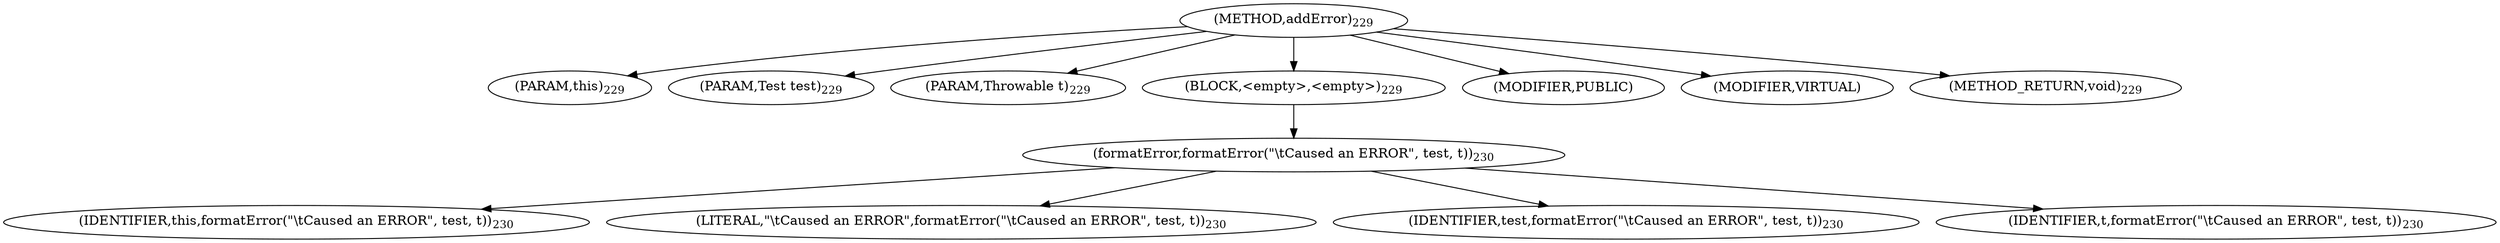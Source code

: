 digraph "addError" {  
"523" [label = <(METHOD,addError)<SUB>229</SUB>> ]
"14" [label = <(PARAM,this)<SUB>229</SUB>> ]
"524" [label = <(PARAM,Test test)<SUB>229</SUB>> ]
"525" [label = <(PARAM,Throwable t)<SUB>229</SUB>> ]
"526" [label = <(BLOCK,&lt;empty&gt;,&lt;empty&gt;)<SUB>229</SUB>> ]
"527" [label = <(formatError,formatError(&quot;\tCaused an ERROR&quot;, test, t))<SUB>230</SUB>> ]
"13" [label = <(IDENTIFIER,this,formatError(&quot;\tCaused an ERROR&quot;, test, t))<SUB>230</SUB>> ]
"528" [label = <(LITERAL,&quot;\tCaused an ERROR&quot;,formatError(&quot;\tCaused an ERROR&quot;, test, t))<SUB>230</SUB>> ]
"529" [label = <(IDENTIFIER,test,formatError(&quot;\tCaused an ERROR&quot;, test, t))<SUB>230</SUB>> ]
"530" [label = <(IDENTIFIER,t,formatError(&quot;\tCaused an ERROR&quot;, test, t))<SUB>230</SUB>> ]
"531" [label = <(MODIFIER,PUBLIC)> ]
"532" [label = <(MODIFIER,VIRTUAL)> ]
"533" [label = <(METHOD_RETURN,void)<SUB>229</SUB>> ]
  "523" -> "14" 
  "523" -> "524" 
  "523" -> "525" 
  "523" -> "526" 
  "523" -> "531" 
  "523" -> "532" 
  "523" -> "533" 
  "526" -> "527" 
  "527" -> "13" 
  "527" -> "528" 
  "527" -> "529" 
  "527" -> "530" 
}
